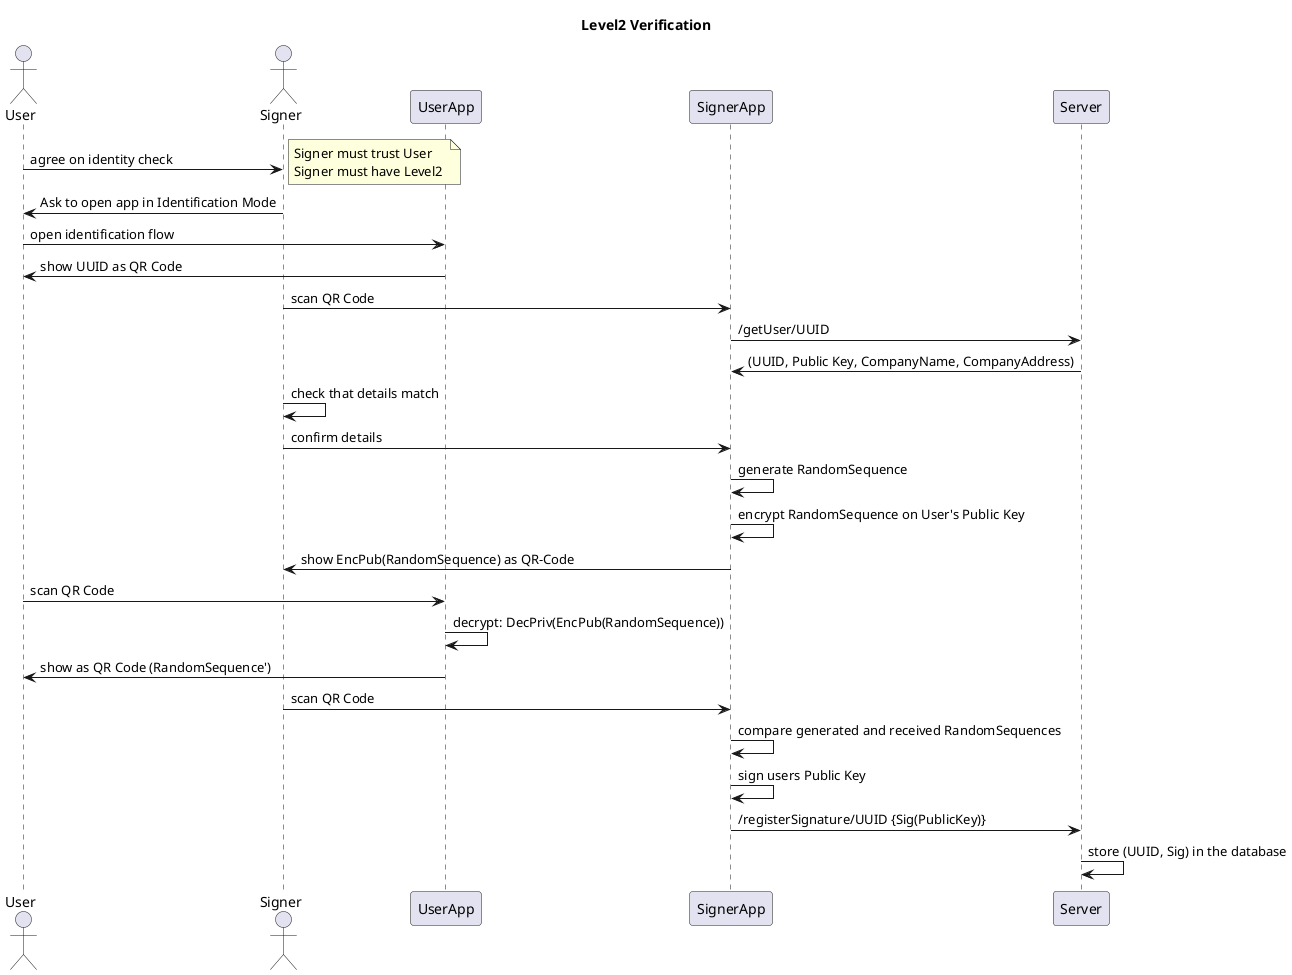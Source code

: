 @startuml
title Level2 Verification
actor User 
actor Signer
User -> Signer: agree on identity check
note right
Signer must trust User
Signer must have Level2 
end note
Signer -> User : Ask to open app in Identification Mode
User -> UserApp : open identification flow
UserApp -> User : show UUID as QR Code
Signer -> SignerApp : scan QR Code
SignerApp -> Server : /getUser/UUID
Server -> SignerApp : (UUID, Public Key, CompanyName, CompanyAddress)
Signer -> Signer : check that details match
Signer -> SignerApp : confirm details
SignerApp -> SignerApp : generate RandomSequence
SignerApp -> SignerApp : encrypt RandomSequence on User's Public Key
SignerApp -> Signer : show EncPub(RandomSequence) as QR-Code
User -> UserApp : scan QR Code
UserApp -> UserApp : decrypt: DecPriv(EncPub(RandomSequence))
UserApp -> User : show as QR Code (RandomSequence')
Signer -> SignerApp : scan QR Code
SignerApp -> SignerApp : compare generated and received RandomSequences
SignerApp -> SignerApp : sign users Public Key
SignerApp -> Server : /registerSignature/UUID {Sig(PublicKey)}
Server -> Server : store (UUID, Sig) in the database
@enduml

